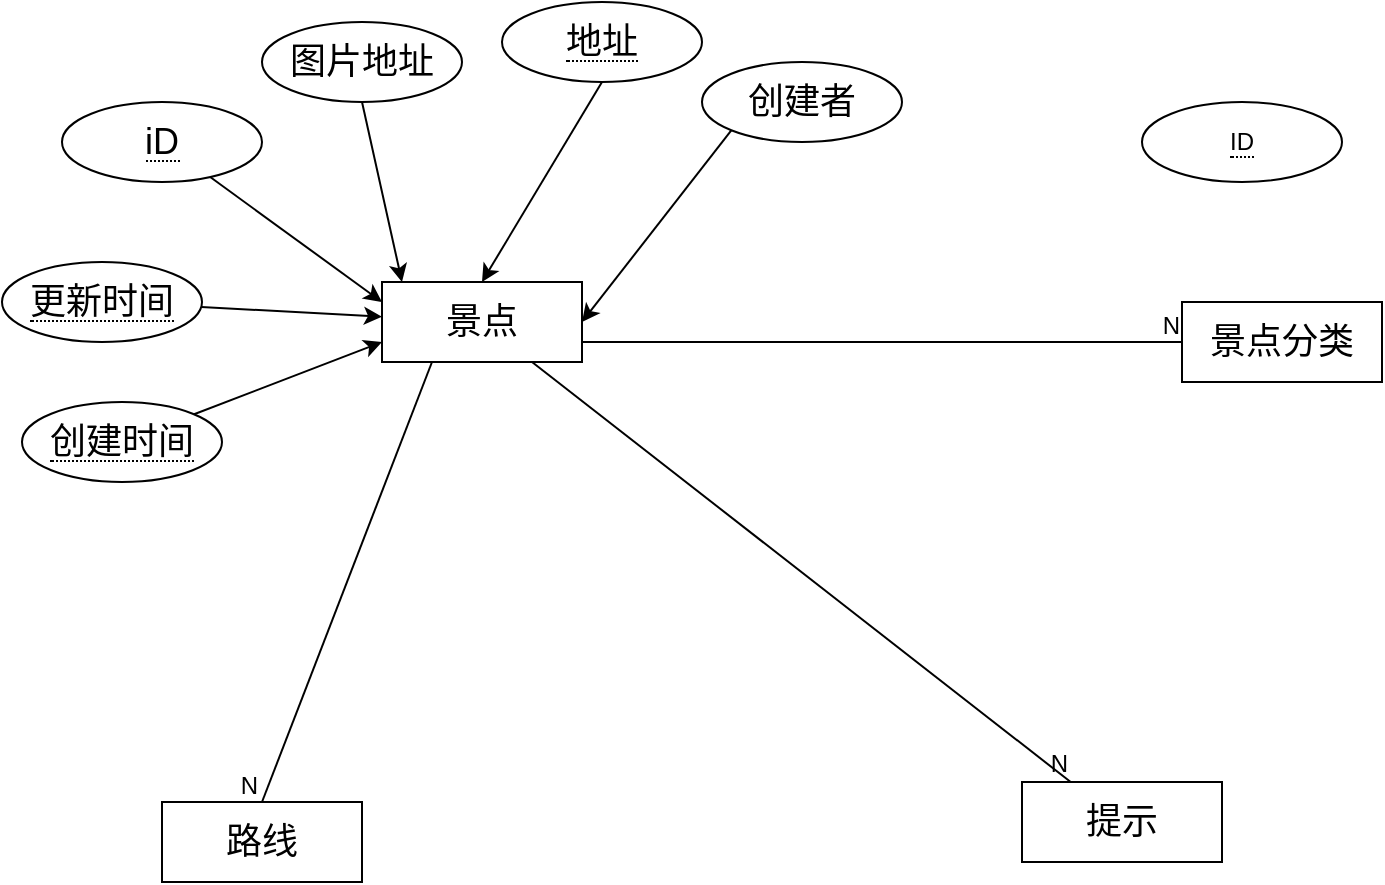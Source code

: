 <mxfile version="21.6.5" type="device">
  <diagram id="R2lEEEUBdFMjLlhIrx00" name="Page-1">
    <mxGraphModel dx="1834" dy="1236" grid="1" gridSize="10" guides="1" tooltips="1" connect="1" arrows="1" fold="1" page="0" pageScale="1" pageWidth="850" pageHeight="1100" math="0" shadow="0" extFonts="Permanent Marker^https://fonts.googleapis.com/css?family=Permanent+Marker">
      <root>
        <mxCell id="0" />
        <mxCell id="1" parent="0" />
        <mxCell id="Md97ql7bqrQIhvEubVTs-1" value="&lt;span style=&quot;font-size: 18px;&quot;&gt;景点&lt;/span&gt;" style="whiteSpace=wrap;html=1;align=center;" vertex="1" parent="1">
          <mxGeometry x="20" y="90" width="100" height="40" as="geometry" />
        </mxCell>
        <mxCell id="Md97ql7bqrQIhvEubVTs-12" style="rounded=0;orthogonalLoop=1;jettySize=auto;html=1;entryX=0;entryY=0.25;entryDx=0;entryDy=0;" edge="1" parent="1" source="Md97ql7bqrQIhvEubVTs-2" target="Md97ql7bqrQIhvEubVTs-1">
          <mxGeometry relative="1" as="geometry" />
        </mxCell>
        <mxCell id="Md97ql7bqrQIhvEubVTs-2" value="&lt;span style=&quot;border-bottom: 1px dotted&quot;&gt;&lt;font style=&quot;font-size: 18px;&quot;&gt;iD&lt;/font&gt;&lt;/span&gt;" style="ellipse;whiteSpace=wrap;html=1;align=center;" vertex="1" parent="1">
          <mxGeometry x="-140" width="100" height="40" as="geometry" />
        </mxCell>
        <mxCell id="Md97ql7bqrQIhvEubVTs-9" style="rounded=0;orthogonalLoop=1;jettySize=auto;html=1;exitX=0.5;exitY=1;exitDx=0;exitDy=0;entryX=0.1;entryY=0;entryDx=0;entryDy=0;entryPerimeter=0;" edge="1" parent="1" source="Md97ql7bqrQIhvEubVTs-3" target="Md97ql7bqrQIhvEubVTs-1">
          <mxGeometry relative="1" as="geometry" />
        </mxCell>
        <mxCell id="Md97ql7bqrQIhvEubVTs-3" value="&lt;span style=&quot;font-size: 18px;&quot;&gt;图片地址&lt;/span&gt;" style="ellipse;whiteSpace=wrap;html=1;align=center;" vertex="1" parent="1">
          <mxGeometry x="-40" y="-40" width="100" height="40" as="geometry" />
        </mxCell>
        <mxCell id="Md97ql7bqrQIhvEubVTs-10" style="rounded=0;orthogonalLoop=1;jettySize=auto;html=1;exitX=0.5;exitY=1;exitDx=0;exitDy=0;entryX=0.5;entryY=0;entryDx=0;entryDy=0;" edge="1" parent="1" source="Md97ql7bqrQIhvEubVTs-4" target="Md97ql7bqrQIhvEubVTs-1">
          <mxGeometry relative="1" as="geometry" />
        </mxCell>
        <mxCell id="Md97ql7bqrQIhvEubVTs-4" value="&lt;span style=&quot;border-bottom: 1px dotted&quot;&gt;&lt;font style=&quot;font-size: 18px;&quot;&gt;地址&lt;/font&gt;&lt;/span&gt;" style="ellipse;whiteSpace=wrap;html=1;align=center;" vertex="1" parent="1">
          <mxGeometry x="80" y="-50" width="100" height="40" as="geometry" />
        </mxCell>
        <mxCell id="Md97ql7bqrQIhvEubVTs-11" style="rounded=0;orthogonalLoop=1;jettySize=auto;html=1;exitX=0;exitY=1;exitDx=0;exitDy=0;entryX=1;entryY=0.5;entryDx=0;entryDy=0;" edge="1" parent="1" source="Md97ql7bqrQIhvEubVTs-5" target="Md97ql7bqrQIhvEubVTs-1">
          <mxGeometry relative="1" as="geometry" />
        </mxCell>
        <mxCell id="Md97ql7bqrQIhvEubVTs-5" value="&lt;span style=&quot;font-size: 18px;&quot;&gt;创建者&lt;/span&gt;" style="ellipse;whiteSpace=wrap;html=1;align=center;" vertex="1" parent="1">
          <mxGeometry x="180" y="-20" width="100" height="40" as="geometry" />
        </mxCell>
        <mxCell id="Md97ql7bqrQIhvEubVTs-13" style="rounded=0;orthogonalLoop=1;jettySize=auto;html=1;entryX=0;entryY=0.75;entryDx=0;entryDy=0;" edge="1" parent="1" source="Md97ql7bqrQIhvEubVTs-6" target="Md97ql7bqrQIhvEubVTs-1">
          <mxGeometry relative="1" as="geometry" />
        </mxCell>
        <mxCell id="Md97ql7bqrQIhvEubVTs-6" value="&lt;span style=&quot;border-bottom: 1px dotted&quot;&gt;&lt;font style=&quot;font-size: 18px;&quot;&gt;创建时间&lt;/font&gt;&lt;/span&gt;" style="ellipse;whiteSpace=wrap;html=1;align=center;" vertex="1" parent="1">
          <mxGeometry x="-160" y="150" width="100" height="40" as="geometry" />
        </mxCell>
        <mxCell id="Md97ql7bqrQIhvEubVTs-15" style="rounded=0;orthogonalLoop=1;jettySize=auto;html=1;" edge="1" parent="1" source="Md97ql7bqrQIhvEubVTs-7" target="Md97ql7bqrQIhvEubVTs-1">
          <mxGeometry relative="1" as="geometry">
            <mxPoint x="60" y="133" as="targetPoint" />
          </mxGeometry>
        </mxCell>
        <mxCell id="Md97ql7bqrQIhvEubVTs-7" value="&lt;span style=&quot;border-bottom: 1px dotted&quot;&gt;&lt;font style=&quot;font-size: 18px;&quot;&gt;更新时间&lt;/font&gt;&lt;/span&gt;" style="ellipse;whiteSpace=wrap;html=1;align=center;" vertex="1" parent="1">
          <mxGeometry x="-170" y="80" width="100" height="40" as="geometry" />
        </mxCell>
        <mxCell id="Md97ql7bqrQIhvEubVTs-19" value="&lt;font style=&quot;font-size: 18px;&quot;&gt;景点分类&lt;/font&gt;" style="whiteSpace=wrap;html=1;align=center;" vertex="1" parent="1">
          <mxGeometry x="420" y="100" width="100" height="40" as="geometry" />
        </mxCell>
        <mxCell id="Md97ql7bqrQIhvEubVTs-21" value="&lt;font style=&quot;font-size: 18px;&quot;&gt;路线&lt;/font&gt;" style="whiteSpace=wrap;html=1;align=center;" vertex="1" parent="1">
          <mxGeometry x="-90" y="350" width="100" height="40" as="geometry" />
        </mxCell>
        <mxCell id="Md97ql7bqrQIhvEubVTs-23" value="" style="endArrow=none;html=1;rounded=0;exitX=1;exitY=0.75;exitDx=0;exitDy=0;entryX=0;entryY=0.5;entryDx=0;entryDy=0;" edge="1" parent="1" source="Md97ql7bqrQIhvEubVTs-1" target="Md97ql7bqrQIhvEubVTs-19">
          <mxGeometry relative="1" as="geometry">
            <mxPoint x="150" y="119.5" as="sourcePoint" />
            <mxPoint x="310" y="119.5" as="targetPoint" />
          </mxGeometry>
        </mxCell>
        <mxCell id="Md97ql7bqrQIhvEubVTs-24" value="N" style="resizable=0;html=1;whiteSpace=wrap;align=right;verticalAlign=bottom;" connectable="0" vertex="1" parent="Md97ql7bqrQIhvEubVTs-23">
          <mxGeometry x="1" relative="1" as="geometry" />
        </mxCell>
        <mxCell id="Md97ql7bqrQIhvEubVTs-25" value="" style="endArrow=none;html=1;rounded=0;exitX=0.25;exitY=1;exitDx=0;exitDy=0;entryX=0.5;entryY=0;entryDx=0;entryDy=0;" edge="1" parent="1" source="Md97ql7bqrQIhvEubVTs-1" target="Md97ql7bqrQIhvEubVTs-21">
          <mxGeometry relative="1" as="geometry">
            <mxPoint x="180" y="230" as="sourcePoint" />
            <mxPoint x="340" y="230" as="targetPoint" />
          </mxGeometry>
        </mxCell>
        <mxCell id="Md97ql7bqrQIhvEubVTs-26" value="N" style="resizable=0;html=1;whiteSpace=wrap;align=right;verticalAlign=bottom;" connectable="0" vertex="1" parent="Md97ql7bqrQIhvEubVTs-25">
          <mxGeometry x="1" relative="1" as="geometry" />
        </mxCell>
        <mxCell id="Md97ql7bqrQIhvEubVTs-27" value="&lt;font style=&quot;font-size: 18px;&quot;&gt;提示&lt;/font&gt;" style="whiteSpace=wrap;html=1;align=center;" vertex="1" parent="1">
          <mxGeometry x="340" y="340" width="100" height="40" as="geometry" />
        </mxCell>
        <mxCell id="Md97ql7bqrQIhvEubVTs-28" value="" style="endArrow=none;html=1;rounded=0;exitX=0.75;exitY=1;exitDx=0;exitDy=0;" edge="1" parent="1" source="Md97ql7bqrQIhvEubVTs-1" target="Md97ql7bqrQIhvEubVTs-27">
          <mxGeometry relative="1" as="geometry">
            <mxPoint x="70" y="140" as="sourcePoint" />
            <mxPoint x="340" y="220" as="targetPoint" />
          </mxGeometry>
        </mxCell>
        <mxCell id="Md97ql7bqrQIhvEubVTs-29" value="N" style="resizable=0;html=1;whiteSpace=wrap;align=right;verticalAlign=bottom;" connectable="0" vertex="1" parent="Md97ql7bqrQIhvEubVTs-28">
          <mxGeometry x="1" relative="1" as="geometry" />
        </mxCell>
        <mxCell id="Md97ql7bqrQIhvEubVTs-30" value="&lt;span style=&quot;border-bottom: 1px dotted&quot;&gt;ID&lt;/span&gt;" style="ellipse;whiteSpace=wrap;html=1;align=center;" vertex="1" parent="1">
          <mxGeometry x="400" width="100" height="40" as="geometry" />
        </mxCell>
      </root>
    </mxGraphModel>
  </diagram>
</mxfile>

